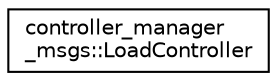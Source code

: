 digraph "Graphical Class Hierarchy"
{
  edge [fontname="Helvetica",fontsize="10",labelfontname="Helvetica",labelfontsize="10"];
  node [fontname="Helvetica",fontsize="10",shape=record];
  rankdir="LR";
  Node1 [label="controller_manager\l_msgs::LoadController",height=0.2,width=0.4,color="black", fillcolor="white", style="filled",URL="$classcontroller__manager__msgs_1_1_load_controller.html"];
}

